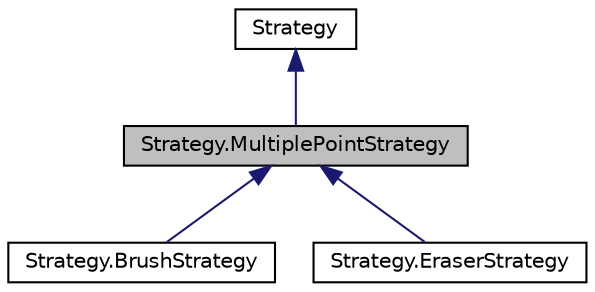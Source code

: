 digraph "Strategy.MultiplePointStrategy"
{
 // LATEX_PDF_SIZE
  edge [fontname="Helvetica",fontsize="10",labelfontname="Helvetica",labelfontsize="10"];
  node [fontname="Helvetica",fontsize="10",shape=record];
  Node1 [label="Strategy.MultiplePointStrategy",height=0.2,width=0.4,color="black", fillcolor="grey75", style="filled", fontcolor="black",tooltip="Base class for brushes"];
  Node2 -> Node1 [dir="back",color="midnightblue",fontsize="10",style="solid",fontname="Helvetica"];
  Node2 [label="Strategy",height=0.2,width=0.4,color="black", fillcolor="white", style="filled",URL="$class_strategy_1_1_strategy.html",tooltip="Base class for each shape strategy."];
  Node1 -> Node3 [dir="back",color="midnightblue",fontsize="10",style="solid",fontname="Helvetica"];
  Node3 [label="Strategy.BrushStrategy",height=0.2,width=0.4,color="black", fillcolor="white", style="filled",URL="$class_strategy_1_1_brush_strategy.html",tooltip="Implements brush strategy"];
  Node1 -> Node4 [dir="back",color="midnightblue",fontsize="10",style="solid",fontname="Helvetica"];
  Node4 [label="Strategy.EraserStrategy",height=0.2,width=0.4,color="black", fillcolor="white", style="filled",URL="$class_strategy_1_1_eraser_strategy.html",tooltip="Implements eraser strategy"];
}
